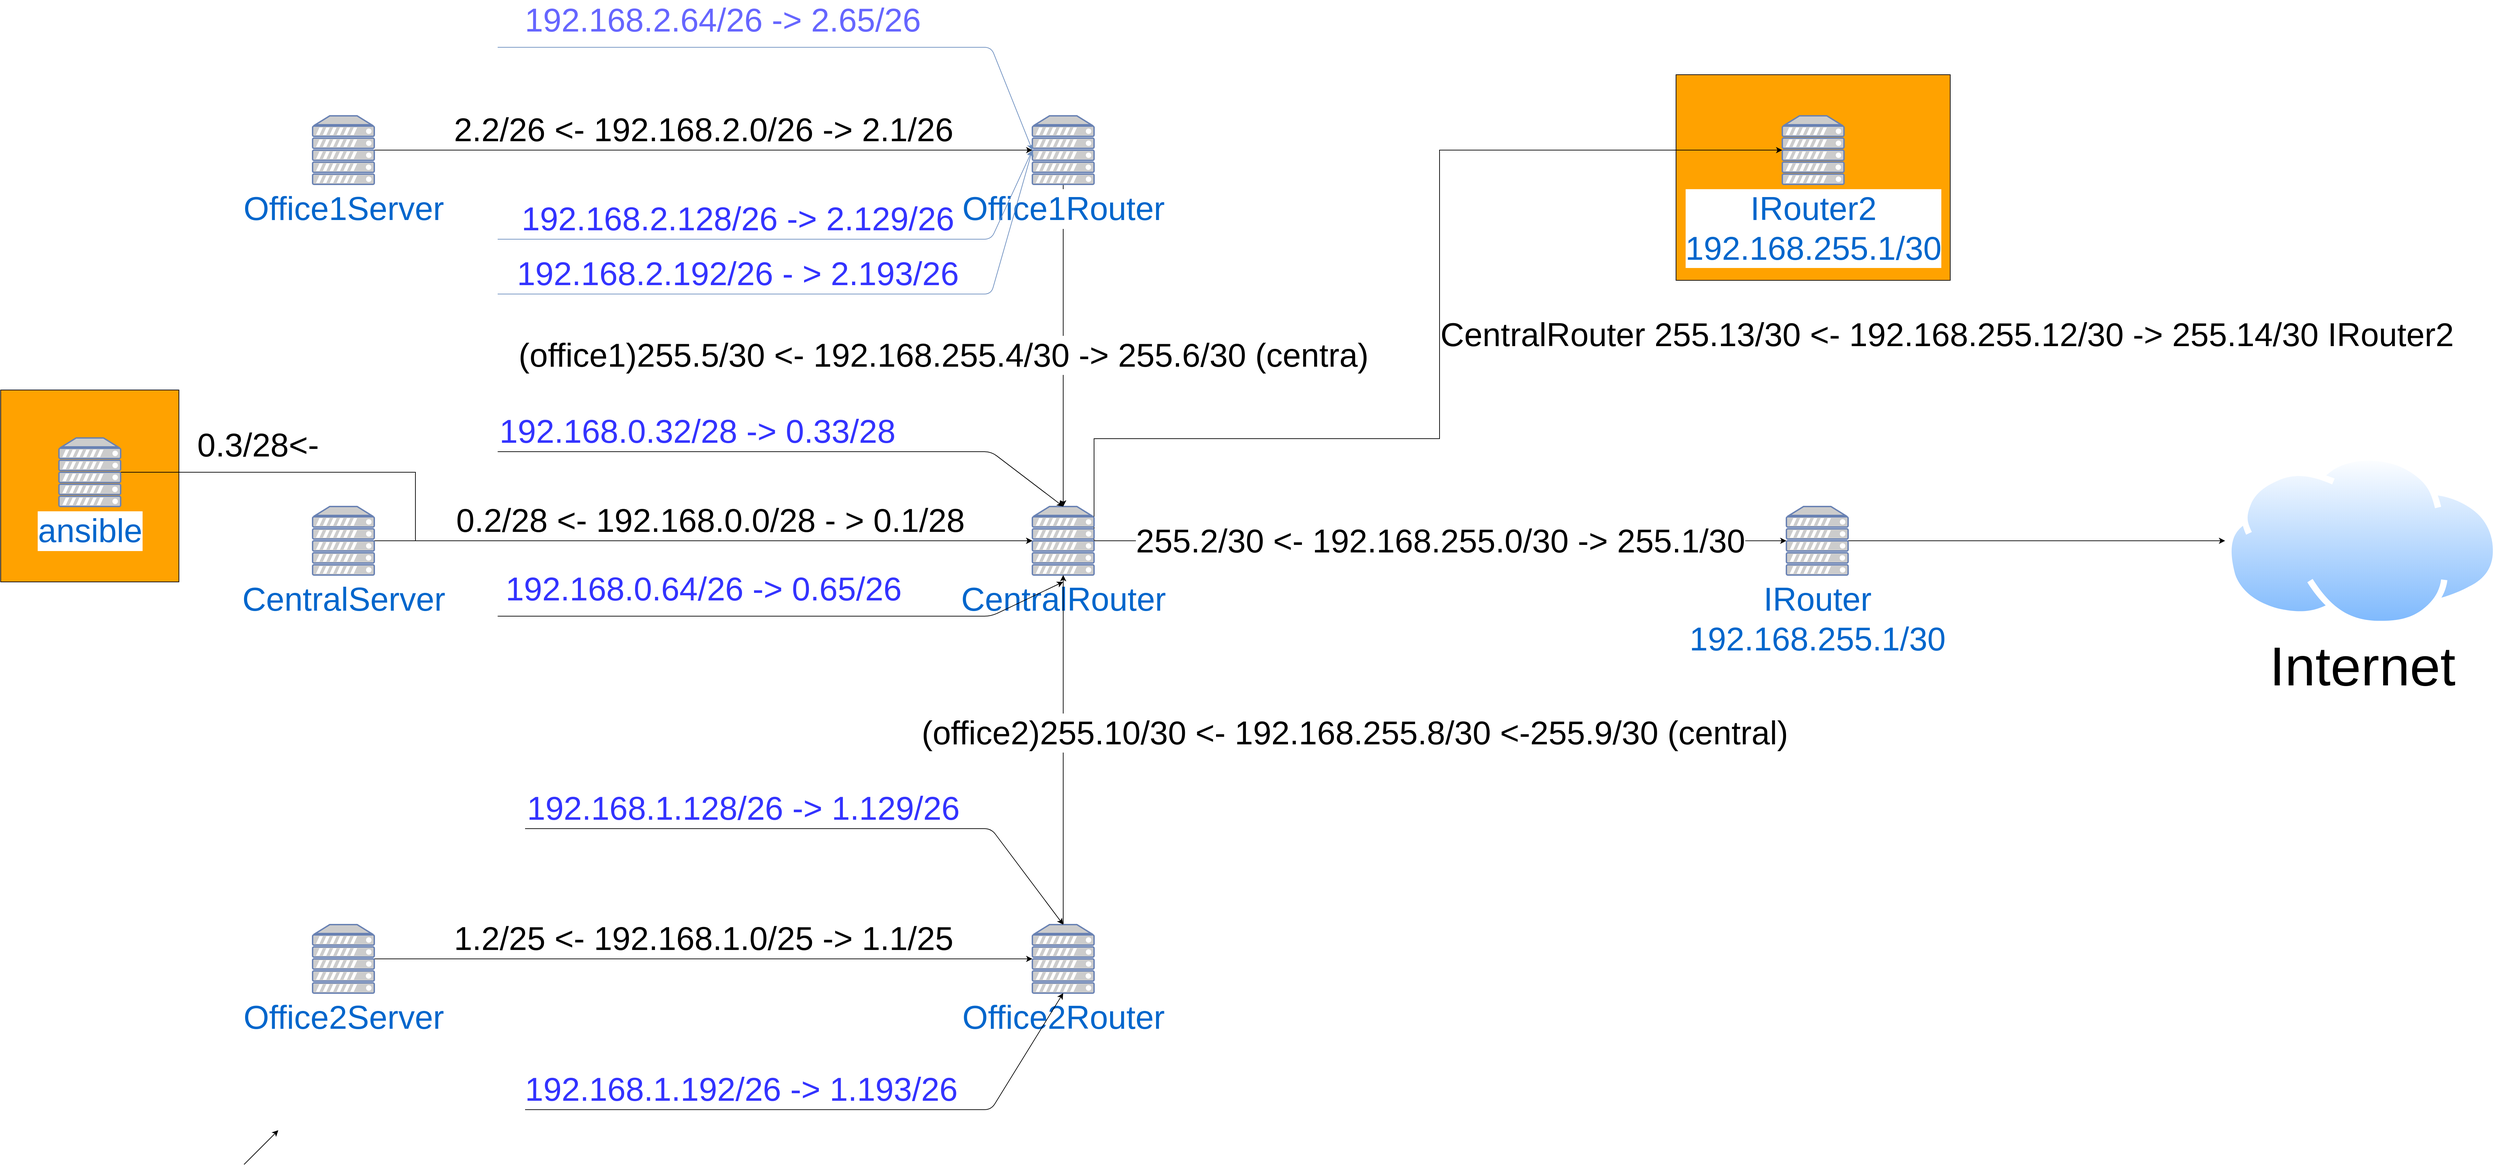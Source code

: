 <mxfile version="12.2.0" type="device" pages="1"><diagram name="Page-1" id="d66fe2ae-3e9f-cf2f-6d29-e24063ad5d60"><mxGraphModel dx="7388" dy="2756" grid="1" gridSize="10" guides="1" tooltips="1" connect="1" arrows="1" fold="1" page="1" pageScale="1" pageWidth="1100" pageHeight="850" background="#ffffff" math="0" shadow="0"><root><mxCell id="0"/><mxCell id="1" parent="0"/><mxCell id="PZaDCq2xxsm6LYl8M_R_-9" value="" style="rounded=0;whiteSpace=wrap;html=1;fillColor=#FFA200;" vertex="1" parent="1"><mxGeometry x="-201" y="160" width="400" height="300" as="geometry"/></mxCell><mxCell id="PZaDCq2xxsm6LYl8M_R_-8" value="" style="rounded=0;whiteSpace=wrap;html=1;fillColor=#FFA200;" vertex="1" parent="1"><mxGeometry x="-2645" y="620" width="260" height="280" as="geometry"/></mxCell><mxCell id="GNllku7tNYGmGwUzNw3Q-3" value="&lt;font style=&quot;font-size: 80px&quot;&gt;Internet&lt;/font&gt;" style="aspect=fixed;perimeter=ellipsePerimeter;html=1;align=center;shadow=0;dashed=0;spacingTop=3;image;image=img/lib/active_directory/internet_cloud.svg;" parent="1" vertex="1"><mxGeometry x="600" y="714" width="400" height="252" as="geometry"/></mxCell><mxCell id="GNllku7tNYGmGwUzNw3Q-21" value="" style="edgeStyle=orthogonalEdgeStyle;rounded=0;orthogonalLoop=1;jettySize=auto;html=1;fontSize=48;" parent="1" source="GNllku7tNYGmGwUzNw3Q-4" target="GNllku7tNYGmGwUzNw3Q-3" edge="1"><mxGeometry relative="1" as="geometry"/></mxCell><mxCell id="GNllku7tNYGmGwUzNw3Q-4" value="IRouter&lt;br&gt;192.168.255.1/30" style="fontColor=#0066CC;verticalAlign=top;verticalLabelPosition=bottom;labelPosition=center;align=center;html=1;fillColor=#CCCCCC;strokeColor=#6881B3;gradientColor=none;gradientDirection=north;strokeWidth=2;shape=mxgraph.networks.server;rounded=1;shadow=0;comic=0;labelBackgroundColor=#ffffff;fontSize=48;" parent="1" vertex="1"><mxGeometry x="-40" y="790" width="90" height="100" as="geometry"/></mxCell><mxCell id="PZaDCq2xxsm6LYl8M_R_-1" value="IRouter2&lt;br&gt;192.168.255.1/30" style="fontColor=#0066CC;verticalAlign=top;verticalLabelPosition=bottom;labelPosition=center;align=center;html=1;fillColor=#CCCCCC;strokeColor=#6881B3;gradientColor=none;gradientDirection=north;strokeWidth=2;shape=mxgraph.networks.server;rounded=1;shadow=0;comic=0;labelBackgroundColor=#ffffff;fontSize=48;" vertex="1" parent="1"><mxGeometry x="-46" y="220" width="90" height="100" as="geometry"/></mxCell><mxCell id="GNllku7tNYGmGwUzNw3Q-20" value="255.2/30 &amp;lt;- 192.168.255.0/30 -&amp;gt; 255.1/30" style="edgeStyle=orthogonalEdgeStyle;rounded=0;orthogonalLoop=1;jettySize=auto;html=1;entryX=0;entryY=0.5;entryDx=0;entryDy=0;entryPerimeter=0;fontSize=48;" parent="1" source="GNllku7tNYGmGwUzNw3Q-5" target="GNllku7tNYGmGwUzNw3Q-4" edge="1"><mxGeometry relative="1" as="geometry"/></mxCell><mxCell id="PZaDCq2xxsm6LYl8M_R_-3" value="&lt;font style=&quot;font-size: 48px&quot;&gt;CentralRouter 255.13/30 &amp;lt;- 192.168.255.12/30 -&amp;gt; 255.14/30 IRouter2&lt;/font&gt;" style="edgeStyle=orthogonalEdgeStyle;rounded=0;orthogonalLoop=1;jettySize=auto;html=1;exitX=1;exitY=0.5;exitDx=0;exitDy=0;exitPerimeter=0;entryX=0;entryY=0.5;entryDx=0;entryDy=0;entryPerimeter=0;" edge="1" parent="1" source="GNllku7tNYGmGwUzNw3Q-5" target="PZaDCq2xxsm6LYl8M_R_-1"><mxGeometry x="1" y="-361" relative="1" as="geometry"><Array as="points"><mxPoint x="-1049" y="691"/><mxPoint x="-546" y="691"/><mxPoint x="-546" y="271"/></Array><mxPoint x="240" y="-92" as="offset"/></mxGeometry></mxCell><mxCell id="GNllku7tNYGmGwUzNw3Q-5" value="CentralRouter" style="fontColor=#0066CC;verticalAlign=top;verticalLabelPosition=bottom;labelPosition=center;align=center;html=1;fillColor=#CCCCCC;strokeColor=#6881B3;gradientColor=none;gradientDirection=north;strokeWidth=2;shape=mxgraph.networks.server;rounded=1;shadow=0;comic=0;labelBackgroundColor=#ffffff;fontSize=48;" parent="1" vertex="1"><mxGeometry x="-1140" y="790" width="90" height="100" as="geometry"/></mxCell><mxCell id="GNllku7tNYGmGwUzNw3Q-29" value="(office1)255.5/30 &amp;lt;- 192.168.255.4/30 -&amp;gt; 255.6/30 (centra)" style="edgeStyle=orthogonalEdgeStyle;rounded=0;orthogonalLoop=1;jettySize=auto;html=1;entryX=0.5;entryY=0;entryDx=0;entryDy=0;entryPerimeter=0;fontSize=48;" parent="1" source="GNllku7tNYGmGwUzNw3Q-6" target="GNllku7tNYGmGwUzNw3Q-5" edge="1"><mxGeometry x="0.062" y="-175" relative="1" as="geometry"><mxPoint y="-1" as="offset"/></mxGeometry></mxCell><mxCell id="GNllku7tNYGmGwUzNw3Q-6" value="Office1Router" style="fontColor=#0066CC;verticalAlign=top;verticalLabelPosition=bottom;labelPosition=center;align=center;html=1;fillColor=#CCCCCC;strokeColor=#6881B3;gradientColor=none;gradientDirection=north;strokeWidth=2;shape=mxgraph.networks.server;rounded=1;shadow=0;comic=0;labelBackgroundColor=#ffffff;fontSize=48;" parent="1" vertex="1"><mxGeometry x="-1140" y="220" width="90" height="100" as="geometry"/></mxCell><mxCell id="GNllku7tNYGmGwUzNw3Q-28" value="(office2)255.10/30 &amp;lt;- 192.168.255.8/30 &amp;lt;-255.9/30 (central)" style="edgeStyle=orthogonalEdgeStyle;rounded=0;orthogonalLoop=1;jettySize=auto;html=1;fontSize=48;" parent="1" source="GNllku7tNYGmGwUzNw3Q-7" target="GNllku7tNYGmGwUzNw3Q-5" edge="1"><mxGeometry x="0.098" y="-425" relative="1" as="geometry"><mxPoint as="offset"/></mxGeometry></mxCell><mxCell id="GNllku7tNYGmGwUzNw3Q-7" value="Office2Router" style="fontColor=#0066CC;verticalAlign=top;verticalLabelPosition=bottom;labelPosition=center;align=center;html=1;fillColor=#CCCCCC;strokeColor=#6881B3;gradientColor=none;gradientDirection=north;strokeWidth=2;shape=mxgraph.networks.server;rounded=1;shadow=0;comic=0;labelBackgroundColor=#ffffff;fontSize=48;" parent="1" vertex="1"><mxGeometry x="-1140" y="1400" width="90" height="100" as="geometry"/></mxCell><mxCell id="GNllku7tNYGmGwUzNw3Q-22" value="0.2/28 &amp;lt;- 192.168.0.0/28 - &amp;gt; 0.1/28" style="edgeStyle=orthogonalEdgeStyle;rounded=0;orthogonalLoop=1;jettySize=auto;html=1;entryX=0;entryY=0.5;entryDx=0;entryDy=0;entryPerimeter=0;fontSize=48;" parent="1" source="GNllku7tNYGmGwUzNw3Q-14" target="GNllku7tNYGmGwUzNw3Q-5" edge="1"><mxGeometry x="0.021" y="30" relative="1" as="geometry"><mxPoint as="offset"/></mxGeometry></mxCell><mxCell id="GNllku7tNYGmGwUzNw3Q-14" value="CentralServer" style="fontColor=#0066CC;verticalAlign=top;verticalLabelPosition=bottom;labelPosition=center;align=center;html=1;fillColor=#CCCCCC;strokeColor=#6881B3;gradientColor=none;gradientDirection=north;strokeWidth=2;shape=mxgraph.networks.server;rounded=1;shadow=0;comic=0;labelBackgroundColor=#ffffff;fontSize=48;" parent="1" vertex="1"><mxGeometry x="-2190" y="790" width="90" height="100" as="geometry"/></mxCell><mxCell id="PZaDCq2xxsm6LYl8M_R_-7" value="&lt;font style=&quot;font-size: 48px&quot;&gt;0.3/28&amp;lt;-&lt;/font&gt;" style="edgeStyle=orthogonalEdgeStyle;rounded=0;orthogonalLoop=1;jettySize=auto;html=1;exitX=1;exitY=0.5;exitDx=0;exitDy=0;exitPerimeter=0;entryX=0;entryY=0.5;entryDx=0;entryDy=0;entryPerimeter=0;" edge="1" parent="1" source="PZaDCq2xxsm6LYl8M_R_-4" target="GNllku7tNYGmGwUzNw3Q-5"><mxGeometry x="-0.721" y="40" relative="1" as="geometry"><Array as="points"><mxPoint x="-2040" y="740"/><mxPoint x="-2040" y="840"/></Array><mxPoint as="offset"/></mxGeometry></mxCell><mxCell id="PZaDCq2xxsm6LYl8M_R_-4" value="ansible" style="fontColor=#0066CC;verticalAlign=top;verticalLabelPosition=bottom;labelPosition=center;align=center;html=1;fillColor=#CCCCCC;strokeColor=#6881B3;gradientColor=none;gradientDirection=north;strokeWidth=2;shape=mxgraph.networks.server;rounded=1;shadow=0;comic=0;labelBackgroundColor=#ffffff;fontSize=48;" vertex="1" parent="1"><mxGeometry x="-2560" y="690" width="90" height="100" as="geometry"/></mxCell><mxCell id="GNllku7tNYGmGwUzNw3Q-24" value="2.2/26 &amp;lt;- 192.168.2.0/26 -&amp;gt; 2.1/26" style="edgeStyle=orthogonalEdgeStyle;rounded=0;orthogonalLoop=1;jettySize=auto;html=1;entryX=0;entryY=0.5;entryDx=0;entryDy=0;entryPerimeter=0;fontSize=48;" parent="1" source="GNllku7tNYGmGwUzNw3Q-15" target="GNllku7tNYGmGwUzNw3Q-6" edge="1"><mxGeometry x="0.0" y="30" relative="1" as="geometry"><mxPoint as="offset"/></mxGeometry></mxCell><mxCell id="GNllku7tNYGmGwUzNw3Q-15" value="Office1Server" style="fontColor=#0066CC;verticalAlign=top;verticalLabelPosition=bottom;labelPosition=center;align=center;html=1;fillColor=#CCCCCC;strokeColor=#6881B3;gradientColor=none;gradientDirection=north;strokeWidth=2;shape=mxgraph.networks.server;rounded=1;shadow=0;comic=0;labelBackgroundColor=#ffffff;fontSize=48;" parent="1" vertex="1"><mxGeometry x="-2190" y="220" width="90" height="100" as="geometry"/></mxCell><mxCell id="GNllku7tNYGmGwUzNw3Q-25" value="1.2/25 &amp;lt;- 192.168.1.0/25 -&amp;gt; 1.1/25" style="edgeStyle=orthogonalEdgeStyle;rounded=0;orthogonalLoop=1;jettySize=auto;html=1;entryX=0;entryY=0.5;entryDx=0;entryDy=0;entryPerimeter=0;fontSize=48;" parent="1" source="GNllku7tNYGmGwUzNw3Q-18" target="GNllku7tNYGmGwUzNw3Q-7" edge="1"><mxGeometry y="30" relative="1" as="geometry"><mxPoint as="offset"/></mxGeometry></mxCell><mxCell id="GNllku7tNYGmGwUzNw3Q-18" value="Office2Server" style="fontColor=#0066CC;verticalAlign=top;verticalLabelPosition=bottom;labelPosition=center;align=center;html=1;fillColor=#CCCCCC;strokeColor=#6881B3;gradientColor=none;gradientDirection=north;strokeWidth=2;shape=mxgraph.networks.server;rounded=1;shadow=0;comic=0;labelBackgroundColor=#ffffff;fontSize=48;" parent="1" vertex="1"><mxGeometry x="-2190" y="1400" width="90" height="100" as="geometry"/></mxCell><mxCell id="GNllku7tNYGmGwUzNw3Q-19" style="edgeStyle=orthogonalEdgeStyle;rounded=0;orthogonalLoop=1;jettySize=auto;html=1;exitX=0.5;exitY=1;exitDx=0;exitDy=0;exitPerimeter=0;fontSize=48;" parent="1" source="GNllku7tNYGmGwUzNw3Q-5" target="GNllku7tNYGmGwUzNw3Q-5" edge="1"><mxGeometry relative="1" as="geometry"/></mxCell><mxCell id="GNllku7tNYGmGwUzNw3Q-26" value="192.168.1.192/26 -&amp;gt; 1.193/26" style="endArrow=classic;html=1;fontSize=48;entryX=0.5;entryY=1;entryDx=0;entryDy=0;entryPerimeter=0;fontColor=#3333FF;" parent="1" target="GNllku7tNYGmGwUzNw3Q-7" edge="1"><mxGeometry x="-0.285" y="30" width="50" height="50" relative="1" as="geometry"><mxPoint x="-1880" y="1670" as="sourcePoint"/><mxPoint x="-2120" y="1580" as="targetPoint"/><Array as="points"><mxPoint x="-1200" y="1670"/></Array><mxPoint as="offset"/></mxGeometry></mxCell><mxCell id="GNllku7tNYGmGwUzNw3Q-27" value="192.168.1.128/26 -&amp;gt; 1.129/26" style="endArrow=classic;html=1;fontSize=48;entryX=0.5;entryY=0;entryDx=0;entryDy=0;entryPerimeter=0;fontColor=#3333FF;" parent="1" target="GNllku7tNYGmGwUzNw3Q-7" edge="1"><mxGeometry x="-0.256" y="30" width="50" height="50" relative="1" as="geometry"><mxPoint x="-1880" y="1260" as="sourcePoint"/><mxPoint x="-1570" y="1240" as="targetPoint"/><Array as="points"><mxPoint x="-1200" y="1260"/></Array><mxPoint as="offset"/></mxGeometry></mxCell><mxCell id="GNllku7tNYGmGwUzNw3Q-30" value="192.168.2.64/26 -&amp;gt; 2.65/26" style="endArrow=classic;html=1;fontSize=48;fillColor=#dae8fc;strokeColor=#6c8ebf;fontColor=#6666FF;" parent="1" edge="1"><mxGeometry x="-0.256" y="40" width="50" height="50" relative="1" as="geometry"><mxPoint x="-1920" y="120" as="sourcePoint"/><mxPoint x="-1140" y="270" as="targetPoint"/><Array as="points"><mxPoint x="-1200" y="120"/></Array><mxPoint as="offset"/></mxGeometry></mxCell><mxCell id="GNllku7tNYGmGwUzNw3Q-31" value="192.168.2.128/26 -&amp;gt; 2.129/26" style="endArrow=classic;html=1;fontSize=48;entryX=0;entryY=0.5;entryDx=0;entryDy=0;entryPerimeter=0;fillColor=#dae8fc;strokeColor=#6c8ebf;fontColor=#3333FF;" parent="1" target="GNllku7tNYGmGwUzNw3Q-6" edge="1"><mxGeometry x="0.668" y="371" width="50" height="50" relative="1" as="geometry"><mxPoint x="-1920" y="400" as="sourcePoint"/><mxPoint x="-1640" y="470" as="targetPoint"/><Array as="points"><mxPoint x="-1200" y="400"/></Array><mxPoint x="-33" y="125" as="offset"/></mxGeometry></mxCell><mxCell id="GNllku7tNYGmGwUzNw3Q-32" value="&lt;span style=&quot;&quot;&gt;192.168.0.32/28 -&amp;gt; 0.33/28&lt;/span&gt;" style="endArrow=classic;html=1;fontSize=48;fontColor=#3333FF;entryX=0.5;entryY=0;entryDx=0;entryDy=0;entryPerimeter=0;" parent="1" target="GNllku7tNYGmGwUzNw3Q-5" edge="1"><mxGeometry x="-0.318" y="30" width="50" height="50" relative="1" as="geometry"><mxPoint x="-1920" y="710" as="sourcePoint"/><mxPoint x="-1090" y="790" as="targetPoint"/><Array as="points"><mxPoint x="-1200" y="710"/></Array><mxPoint as="offset"/></mxGeometry></mxCell><mxCell id="GNllku7tNYGmGwUzNw3Q-33" value="&lt;span style=&quot;&quot;&gt;192.168.0.64/26 -&amp;gt; 0.65/26&lt;/span&gt;" style="endArrow=classic;html=1;fontSize=48;fontColor=#3333FF;" parent="1" edge="1"><mxGeometry x="0.722" y="422" width="50" height="50" relative="1" as="geometry"><mxPoint x="-1920" y="950" as="sourcePoint"/><mxPoint x="-1095" y="900" as="targetPoint"/><Array as="points"><mxPoint x="-1200" y="950"/></Array><mxPoint x="-239" y="341" as="offset"/></mxGeometry></mxCell><mxCell id="GNllku7tNYGmGwUzNw3Q-35" value="192.168.2.192/26 - &amp;gt; 2.193/26" style="endArrow=classic;html=1;fontSize=48;entryX=0;entryY=0.5;entryDx=0;entryDy=0;entryPerimeter=0;fillColor=#dae8fc;strokeColor=#6c8ebf;fontColor=#3333FF;" parent="1" target="GNllku7tNYGmGwUzNw3Q-6" edge="1"><mxGeometry x="-0.254" y="30" width="50" height="50" relative="1" as="geometry"><mxPoint x="-1920" y="480" as="sourcePoint"/><mxPoint x="-1720" y="470" as="targetPoint"/><Array as="points"><mxPoint x="-1200" y="480"/></Array><mxPoint as="offset"/></mxGeometry></mxCell><mxCell id="PZaDCq2xxsm6LYl8M_R_-6" value="" style="endArrow=classic;html=1;" edge="1" parent="1"><mxGeometry width="50" height="50" relative="1" as="geometry"><mxPoint x="-2290" y="1750" as="sourcePoint"/><mxPoint x="-2240" y="1700" as="targetPoint"/></mxGeometry></mxCell></root></mxGraphModel></diagram></mxfile>